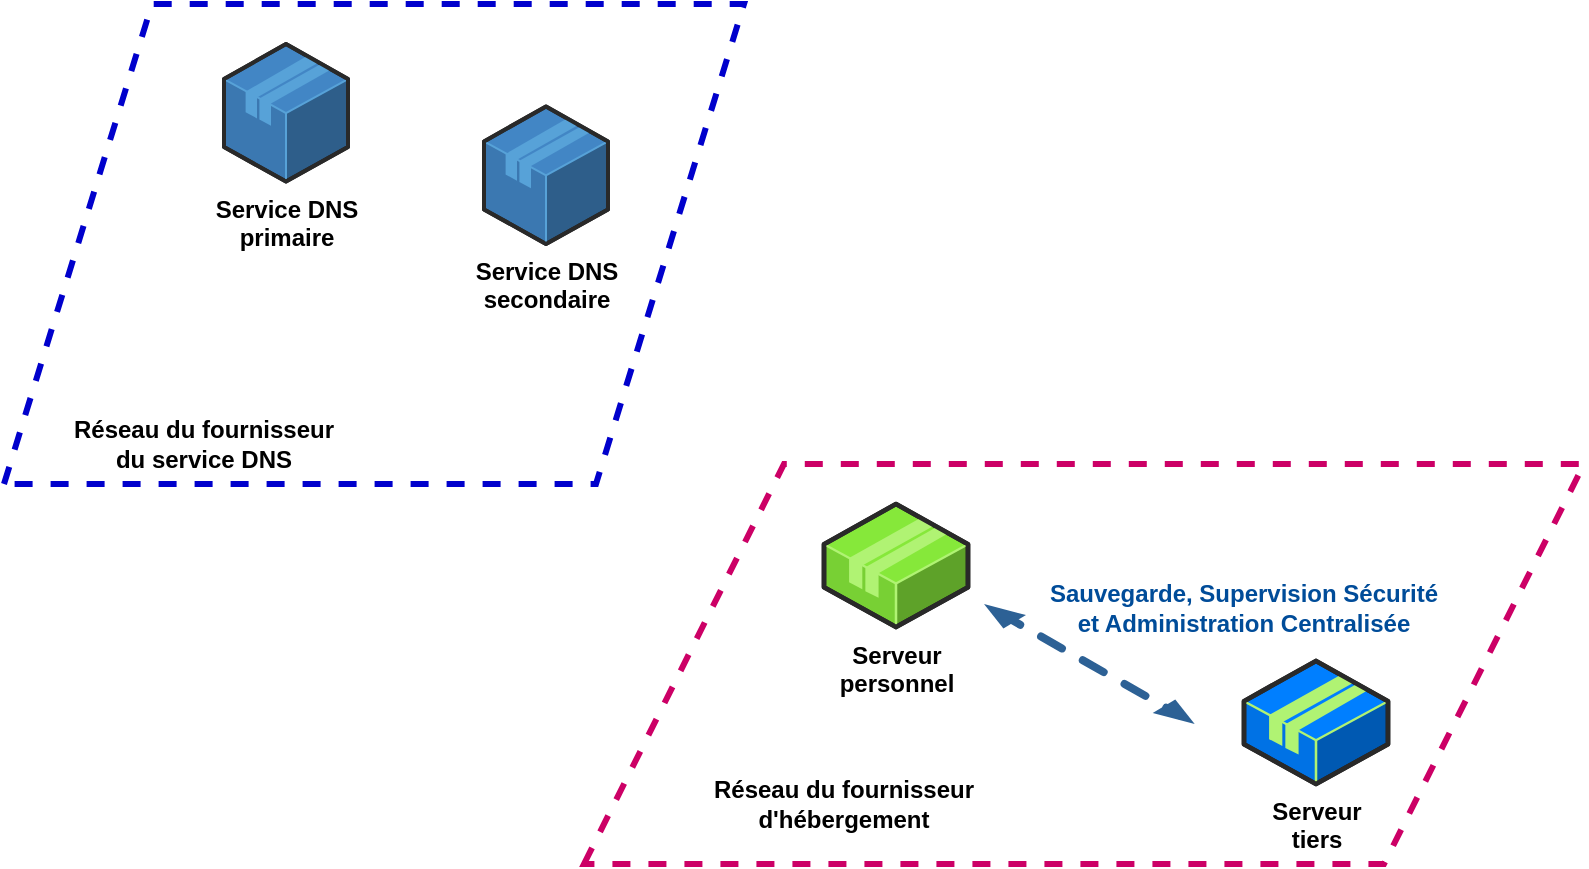 <mxfile version="13.4.3" type="github">
  <diagram id="lejjNn5GJbrfdVNx11HZ" name="Page-1">
    <mxGraphModel dx="868" dy="463" grid="1" gridSize="10" guides="1" tooltips="1" connect="1" arrows="1" fold="1" page="1" pageScale="1" pageWidth="827" pageHeight="1169" math="0" shadow="0">
      <root>
        <mxCell id="0" />
        <mxCell id="1" parent="0" />
        <mxCell id="E_-bmu4fmeF-Qz2Fk6lD-7" value="" style="shape=parallelogram;perimeter=parallelogramPerimeter;whiteSpace=wrap;html=1;shadow=0;dashed=1;strokeColor=#0000CC;strokeWidth=3;" parent="1" vertex="1">
          <mxGeometry x="30" y="120" width="370" height="240" as="geometry" />
        </mxCell>
        <mxCell id="E_-bmu4fmeF-Qz2Fk6lD-6" value="" style="shape=parallelogram;perimeter=parallelogramPerimeter;whiteSpace=wrap;html=1;shadow=0;strokeWidth=3;strokeColor=#CC0066;dashed=1;" parent="1" vertex="1">
          <mxGeometry x="320" y="350" width="500" height="200" as="geometry" />
        </mxCell>
        <mxCell id="E_-bmu4fmeF-Qz2Fk6lD-1" value="&lt;b&gt;Service DNS&lt;br&gt;secondaire&lt;br&gt;&lt;/b&gt;" style="verticalLabelPosition=bottom;html=1;verticalAlign=top;strokeWidth=1;align=center;outlineConnect=0;dashed=0;outlineConnect=0;shape=mxgraph.aws3d.application;strokeColor=#57A2D8;aspect=fixed;fillColor=#4286C5;" parent="1" vertex="1">
          <mxGeometry x="270" y="171.2" width="62" height="68.8" as="geometry" />
        </mxCell>
        <mxCell id="E_-bmu4fmeF-Qz2Fk6lD-2" value="&lt;b&gt;Service DNS&lt;br&gt;primaire&lt;br&gt;&lt;/b&gt;" style="verticalLabelPosition=bottom;html=1;verticalAlign=top;strokeWidth=1;align=center;outlineConnect=0;dashed=0;outlineConnect=0;shape=mxgraph.aws3d.application;fillColor=#4286c5;strokeColor=#57A2D8;aspect=fixed;" parent="1" vertex="1">
          <mxGeometry x="140" y="140" width="62" height="68.8" as="geometry" />
        </mxCell>
        <mxCell id="E_-bmu4fmeF-Qz2Fk6lD-3" value="&lt;b&gt;Serveur&lt;br&gt;personnel&lt;br&gt;&lt;/b&gt;" style="verticalLabelPosition=bottom;html=1;verticalAlign=top;strokeWidth=1;align=center;outlineConnect=0;dashed=0;outlineConnect=0;shape=mxgraph.aws3d.application2;fillColor=#86E83A;strokeColor=#B0F373;aspect=fixed;" parent="1" vertex="1">
          <mxGeometry x="440" y="370" width="72" height="61.55" as="geometry" />
        </mxCell>
        <mxCell id="E_-bmu4fmeF-Qz2Fk6lD-16" value="&lt;b&gt;Réseau du fournisseur d&#39;hébergement&lt;/b&gt;" style="text;html=1;strokeColor=none;fillColor=none;align=center;verticalAlign=middle;whiteSpace=wrap;rounded=0;shadow=0;dashed=1;" parent="1" vertex="1">
          <mxGeometry x="350" y="510" width="200" height="20" as="geometry" />
        </mxCell>
        <mxCell id="E_-bmu4fmeF-Qz2Fk6lD-17" value="&lt;b&gt;Réseau du fournisseur &lt;br&gt;du service DNS&lt;br&gt;&lt;/b&gt;" style="text;html=1;strokeColor=none;fillColor=none;align=center;verticalAlign=middle;whiteSpace=wrap;rounded=0;shadow=0;dashed=1;" parent="1" vertex="1">
          <mxGeometry x="30" y="330" width="200" height="20" as="geometry" />
        </mxCell>
        <mxCell id="c0aj5AkgzgIFBKRIhpNa-1" value="&lt;b&gt;Serveur&lt;br&gt;tiers&lt;/b&gt;" style="verticalLabelPosition=bottom;html=1;verticalAlign=top;strokeWidth=1;align=center;outlineConnect=0;dashed=0;outlineConnect=0;shape=mxgraph.aws3d.application2;strokeColor=#B0F373;aspect=fixed;fillColor=#007FFF;" vertex="1" parent="1">
          <mxGeometry x="650" y="448.45" width="72" height="61.55" as="geometry" />
        </mxCell>
        <mxCell id="c0aj5AkgzgIFBKRIhpNa-3" value="" style="verticalLabelPosition=bottom;html=1;verticalAlign=top;strokeWidth=1;align=center;outlineConnect=0;dashed=0;outlineConnect=0;shape=mxgraph.aws3d.dashedEdgeDouble;fillColor=#000000;aspect=fixed;" vertex="1" parent="1">
          <mxGeometry x="520" y="420" width="105.35" height="60" as="geometry" />
        </mxCell>
        <mxCell id="c0aj5AkgzgIFBKRIhpNa-4" value="&lt;font color=&quot;#004C99&quot;&gt;&lt;b&gt;Sauvegarde, Supervision Sécurité&lt;br&gt; et Administration Centralisée &lt;br&gt;&lt;/b&gt;&lt;/font&gt;" style="text;html=1;strokeColor=none;fillColor=none;align=center;verticalAlign=middle;whiteSpace=wrap;rounded=0;shadow=0;dashed=1;" vertex="1" parent="1">
          <mxGeometry x="550" y="411.55" width="200" height="20" as="geometry" />
        </mxCell>
      </root>
    </mxGraphModel>
  </diagram>
</mxfile>
